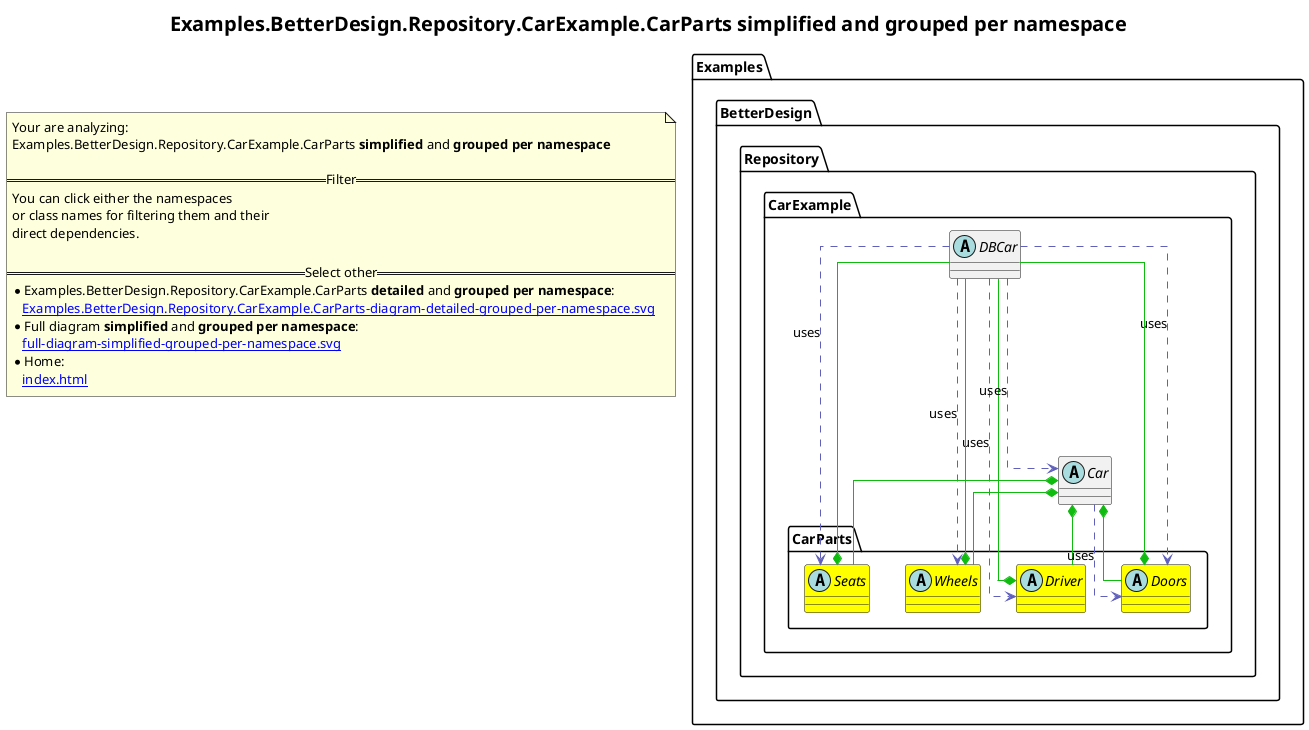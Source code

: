 @startuml
skinparam linetype ortho
title <size:20>Examples.BetterDesign.Repository.CarExample.CarParts **simplified** and **grouped per namespace**</size>
note "Your are analyzing:\nExamples.BetterDesign.Repository.CarExample.CarParts **simplified** and **grouped per namespace**\n\n==Filter==\nYou can click either the namespaces \nor class names for filtering them and their\ndirect dependencies.\n\n==Select other==\n* Examples.BetterDesign.Repository.CarExample.CarParts **detailed** and **grouped per namespace**:\n   [[Examples.BetterDesign.Repository.CarExample.CarParts-diagram-detailed-grouped-per-namespace.svg]]\n* Full diagram **simplified** and **grouped per namespace**:\n   [[full-diagram-simplified-grouped-per-namespace.svg]]\n* Home:\n   [[index.html]]" as FloatingNote
namespace Examples [[Examples-diagram-simplified-grouped-per-namespace.svg]] {
namespace Examples.BetterDesign [[Examples.BetterDesign-diagram-simplified-grouped-per-namespace.svg]] {
namespace Examples.BetterDesign.Repository [[Examples.BetterDesign.Repository-diagram-simplified-grouped-per-namespace.svg]] {
namespace Examples.BetterDesign.Repository.CarExample [[Examples.BetterDesign.Repository.CarExample-diagram-simplified-grouped-per-namespace.svg]] {
      abstract class Examples.BetterDesign.Repository.CarExample.DBCar [[Examples.BetterDesign.Repository.CarExample.DBCar-diagram-simplified-grouped-per-namespace.svg]]  {
      }
      abstract class Examples.BetterDesign.Repository.CarExample.Car [[Examples.BetterDesign.Repository.CarExample.Car-diagram-simplified-grouped-per-namespace.svg]]  {
      }
'Compared namespace Examples.BetterDesign.Repository.CarExample [[Examples.BetterDesign.Repository.CarExample-diagram-simplified-grouped-per-namespace.svg]] { with last element of       }
' Closing all previous_sub_namespace_list namespace None because file analysis is finished.
' Closing namespace CarExample
}
' Closing namespace Repository
}
' Closing namespace BetterDesign
}
' Closing namespace Examples
}
namespace Examples [[Examples-diagram-simplified-grouped-per-namespace.svg]] {
namespace Examples.BetterDesign [[Examples.BetterDesign-diagram-simplified-grouped-per-namespace.svg]] {
namespace Examples.BetterDesign.Repository [[Examples.BetterDesign.Repository-diagram-simplified-grouped-per-namespace.svg]] {
namespace Examples.BetterDesign.Repository.CarExample [[Examples.BetterDesign.Repository.CarExample-diagram-simplified-grouped-per-namespace.svg]] {
namespace Examples.BetterDesign.Repository.CarExample.CarParts [[Examples.BetterDesign.Repository.CarExample.CarParts-diagram-simplified-grouped-per-namespace.svg]] {
        abstract class Examples.BetterDesign.Repository.CarExample.CarParts.Seats [[Examples.BetterDesign.Repository.CarExample.CarParts.Seats-diagram-simplified-grouped-per-namespace.svg]] #yellow {
        }
        abstract class Examples.BetterDesign.Repository.CarExample.CarParts.Wheels [[Examples.BetterDesign.Repository.CarExample.CarParts.Wheels-diagram-simplified-grouped-per-namespace.svg]] #yellow {
        }
        abstract class Examples.BetterDesign.Repository.CarExample.CarParts.Driver [[Examples.BetterDesign.Repository.CarExample.CarParts.Driver-diagram-simplified-grouped-per-namespace.svg]] #yellow {
        }
        abstract class Examples.BetterDesign.Repository.CarExample.CarParts.Doors [[Examples.BetterDesign.Repository.CarExample.CarParts.Doors-diagram-simplified-grouped-per-namespace.svg]] #yellow {
        }
'Compared namespace Examples.BetterDesign.Repository.CarExample.CarParts [[Examples.BetterDesign.Repository.CarExample.CarParts-diagram-simplified-grouped-per-namespace.svg]] { with last element of         }
' Closing all previous_sub_namespace_list namespace None because file analysis is finished.
' Closing namespace CarParts
}
' Closing namespace CarExample
}
' Closing namespace Repository
}
' Closing namespace BetterDesign
}
' Closing namespace Examples
}
 ' *************************************** 
 ' *************************************** 
 ' *************************************** 
' Class relations extracted from namespace:
' Examples.BetterDesign.Repository.CarExample
Examples.BetterDesign.Repository.CarExample.DBCar .[#6060BB].> Examples.BetterDesign.Repository.CarExample.CarParts.Driver  : uses 
Examples.BetterDesign.Repository.CarExample.DBCar .[#6060BB].> Examples.BetterDesign.Repository.CarExample.Car  : uses 
Examples.BetterDesign.Repository.CarExample.DBCar .[#6060BB].> Examples.BetterDesign.Repository.CarExample.CarParts.Seats  : uses 
Examples.BetterDesign.Repository.CarExample.DBCar .[#6060BB].> Examples.BetterDesign.Repository.CarExample.CarParts.Doors  : uses 
Examples.BetterDesign.Repository.CarExample.DBCar .[#6060BB].> Examples.BetterDesign.Repository.CarExample.CarParts.Wheels  : uses 
Examples.BetterDesign.Repository.CarExample.Car *-[#10BB10]- Examples.BetterDesign.Repository.CarExample.CarParts.Wheels 
Examples.BetterDesign.Repository.CarExample.Car *-[#10BB10]- Examples.BetterDesign.Repository.CarExample.CarParts.Seats 
Examples.BetterDesign.Repository.CarExample.Car *-[#10BB10]- Examples.BetterDesign.Repository.CarExample.CarParts.Driver 
Examples.BetterDesign.Repository.CarExample.Car *-[#10BB10]- Examples.BetterDesign.Repository.CarExample.CarParts.Doors 
Examples.BetterDesign.Repository.CarExample.Car .[#6060BB].> Examples.BetterDesign.Repository.CarExample.CarParts.Doors  : uses 
' Class relations extracted from namespace:
' Examples.BetterDesign.Repository.CarExample.CarParts
Examples.BetterDesign.Repository.CarExample.CarParts.Seats *-[#10BB10]- Examples.BetterDesign.Repository.CarExample.DBCar 
Examples.BetterDesign.Repository.CarExample.CarParts.Wheels *-[#10BB10]- Examples.BetterDesign.Repository.CarExample.DBCar 
Examples.BetterDesign.Repository.CarExample.CarParts.Driver *-[#10BB10]- Examples.BetterDesign.Repository.CarExample.DBCar 
Examples.BetterDesign.Repository.CarExample.CarParts.Doors *-[#10BB10]- Examples.BetterDesign.Repository.CarExample.DBCar 
@enduml